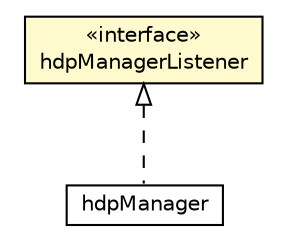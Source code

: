 #!/usr/local/bin/dot
#
# Class diagram 
# Generated by UMLGraph version 5.1 (http://www.umlgraph.org/)
#

digraph G {
	edge [fontname="Helvetica",fontsize=10,labelfontname="Helvetica",labelfontsize=10];
	node [fontname="Helvetica",fontsize=10,shape=plaintext];
	nodesep=0.25;
	ranksep=0.5;
	// org.universAAL.lddi.weighingscale.publisher.hdpManagerListener
	c8852544 [label=<<table title="org.universAAL.lddi.weighingscale.publisher.hdpManagerListener" border="0" cellborder="1" cellspacing="0" cellpadding="2" port="p" bgcolor="lemonChiffon" href="./hdpManagerListener.html">
		<tr><td><table border="0" cellspacing="0" cellpadding="1">
<tr><td align="center" balign="center"> &#171;interface&#187; </td></tr>
<tr><td align="center" balign="center"> hdpManagerListener </td></tr>
		</table></td></tr>
		</table>>, fontname="Helvetica", fontcolor="black", fontsize=10.0];
	// org.universAAL.lddi.weighingscale.publisher.hdpManager
	c8852545 [label=<<table title="org.universAAL.lddi.weighingscale.publisher.hdpManager" border="0" cellborder="1" cellspacing="0" cellpadding="2" port="p" href="./hdpManager.html">
		<tr><td><table border="0" cellspacing="0" cellpadding="1">
<tr><td align="center" balign="center"> hdpManager </td></tr>
		</table></td></tr>
		</table>>, fontname="Helvetica", fontcolor="black", fontsize=10.0];
	//org.universAAL.lddi.weighingscale.publisher.hdpManager implements org.universAAL.lddi.weighingscale.publisher.hdpManagerListener
	c8852544:p -> c8852545:p [dir=back,arrowtail=empty,style=dashed];
}

